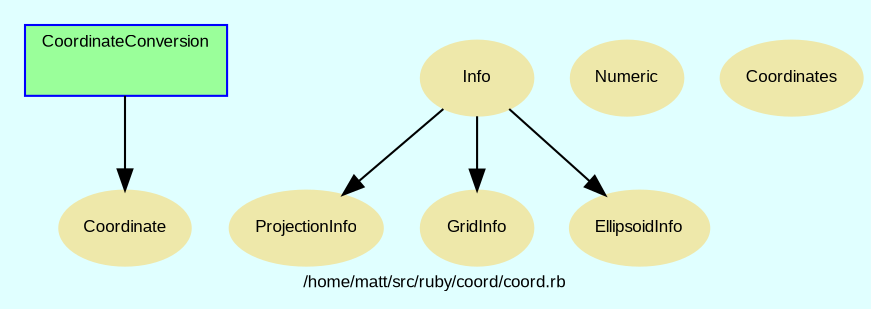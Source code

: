 digraph TopLevel {
    compound = true
    bgcolor = lightcyan1
    fontname = Arial
    fontsize = 8
    label = "/home/matt/src/ruby/coord/coord.rb"
    node [
        fontname = Arial,
        fontsize = 8,
        color = black
    ]

    subgraph cluster_CoordinateConversion {
        fillcolor = palegreen1
        URL = "classes/CoordinateConversion.html"
        fontname = Arial
        color = blue
        label = "CoordinateConversion"
        style = filled
        CoordinateConversion [
            shape = plaintext,
            height = 0.01,
            width = 0.75,
            label = ""
        ]

    }

    ProjectionInfo [
        fontcolor = black,
        URL = "classes/ProjectionInfo.html",
        shape = ellipse,
        color = palegoldenrod,
        style = filled,
        label = "ProjectionInfo"
    ]

    GridInfo [
        fontcolor = black,
        URL = "classes/GridInfo.html",
        shape = ellipse,
        color = palegoldenrod,
        style = filled,
        label = "GridInfo"
    ]

    Info [
        fontcolor = black,
        URL = "classes/Info.html",
        shape = ellipse,
        color = palegoldenrod,
        style = filled,
        label = "Info"
    ]

    EllipsoidInfo [
        fontcolor = black,
        URL = "classes/EllipsoidInfo.html",
        shape = ellipse,
        color = palegoldenrod,
        style = filled,
        label = "EllipsoidInfo"
    ]

    Coordinate [
        fontcolor = black,
        URL = "classes/Coordinate.html",
        shape = ellipse,
        color = palegoldenrod,
        style = filled,
        label = "Coordinate"
    ]

    Numeric [
        fontcolor = black,
        URL = "classes/Numeric.html",
        shape = ellipse,
        color = palegoldenrod,
        style = filled,
        label = "Numeric"
    ]

    Coordinates [
        fontcolor = black,
        URL = "classes/Coordinates.html",
        shape = ellipse,
        color = palegoldenrod,
        style = filled,
        label = "Coordinates"
    ]

    Info -> ProjectionInfo [

    ]

    Info -> GridInfo [

    ]

    Info -> EllipsoidInfo [

    ]

    CoordinateConversion -> Coordinate [
        ltail = cluster_CoordinateConversion
    ]

}

